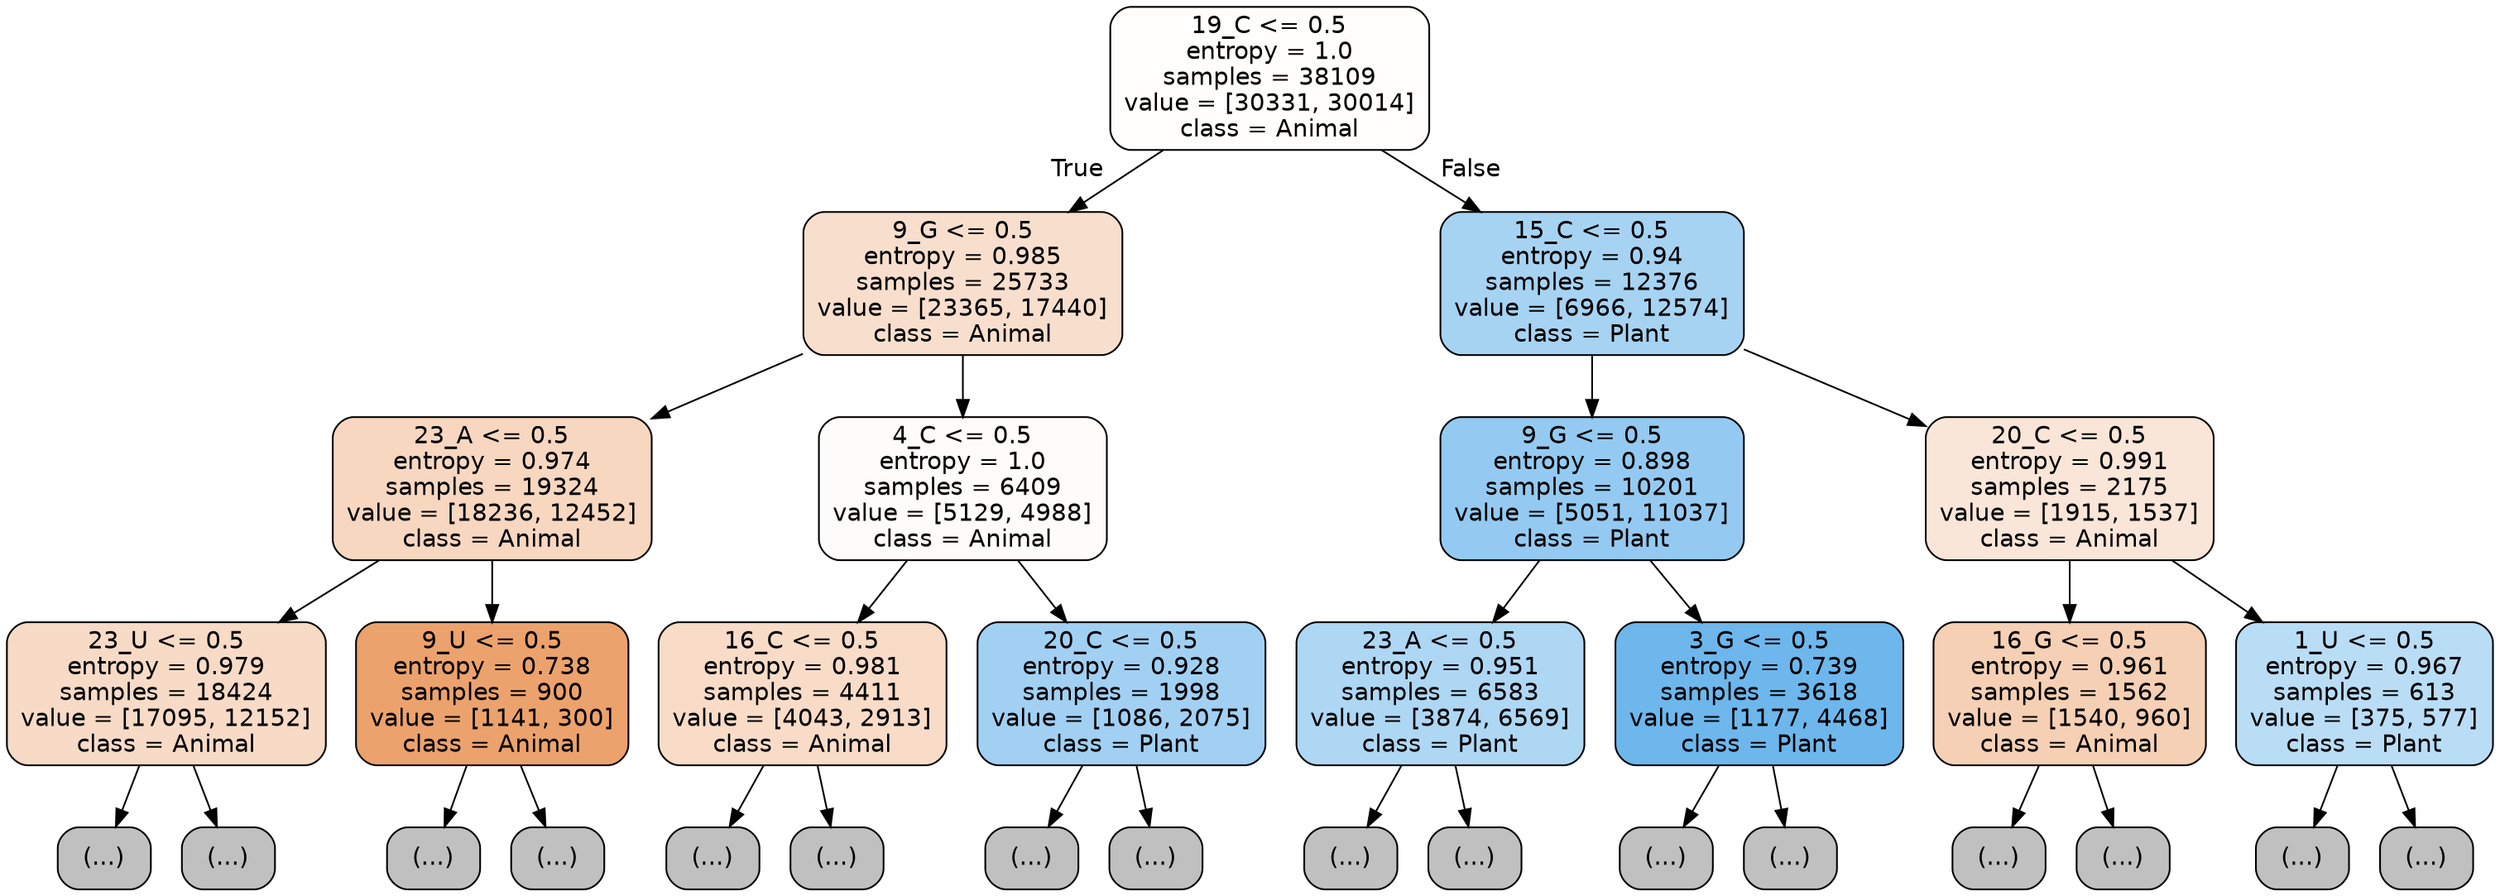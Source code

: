 digraph Tree {
node [shape=box, style="filled, rounded", color="black", fontname="helvetica"] ;
edge [fontname="helvetica"] ;
0 [label="19_C <= 0.5\nentropy = 1.0\nsamples = 38109\nvalue = [30331, 30014]\nclass = Animal", fillcolor="#fffefd"] ;
1 [label="9_G <= 0.5\nentropy = 0.985\nsamples = 25733\nvalue = [23365, 17440]\nclass = Animal", fillcolor="#f8dfcd"] ;
0 -> 1 [labeldistance=2.5, labelangle=45, headlabel="True"] ;
2 [label="23_A <= 0.5\nentropy = 0.974\nsamples = 19324\nvalue = [18236, 12452]\nclass = Animal", fillcolor="#f7d7c0"] ;
1 -> 2 ;
3 [label="23_U <= 0.5\nentropy = 0.979\nsamples = 18424\nvalue = [17095, 12152]\nclass = Animal", fillcolor="#f7dbc6"] ;
2 -> 3 ;
4 [label="(...)", fillcolor="#C0C0C0"] ;
3 -> 4 ;
8483 [label="(...)", fillcolor="#C0C0C0"] ;
3 -> 8483 ;
8928 [label="9_U <= 0.5\nentropy = 0.738\nsamples = 900\nvalue = [1141, 300]\nclass = Animal", fillcolor="#eca26d"] ;
2 -> 8928 ;
8929 [label="(...)", fillcolor="#C0C0C0"] ;
8928 -> 8929 ;
9172 [label="(...)", fillcolor="#C0C0C0"] ;
8928 -> 9172 ;
9345 [label="4_C <= 0.5\nentropy = 1.0\nsamples = 6409\nvalue = [5129, 4988]\nclass = Animal", fillcolor="#fefcfa"] ;
1 -> 9345 ;
9346 [label="16_C <= 0.5\nentropy = 0.981\nsamples = 4411\nvalue = [4043, 2913]\nclass = Animal", fillcolor="#f8dcc8"] ;
9345 -> 9346 ;
9347 [label="(...)", fillcolor="#C0C0C0"] ;
9346 -> 9347 ;
11406 [label="(...)", fillcolor="#C0C0C0"] ;
9346 -> 11406 ;
11899 [label="20_C <= 0.5\nentropy = 0.928\nsamples = 1998\nvalue = [1086, 2075]\nclass = Plant", fillcolor="#a1d0f3"] ;
9345 -> 11899 ;
11900 [label="(...)", fillcolor="#C0C0C0"] ;
11899 -> 11900 ;
12425 [label="(...)", fillcolor="#C0C0C0"] ;
11899 -> 12425 ;
12588 [label="15_C <= 0.5\nentropy = 0.94\nsamples = 12376\nvalue = [6966, 12574]\nclass = Plant", fillcolor="#a7d3f3"] ;
0 -> 12588 [labeldistance=2.5, labelangle=-45, headlabel="False"] ;
12589 [label="9_G <= 0.5\nentropy = 0.898\nsamples = 10201\nvalue = [5051, 11037]\nclass = Plant", fillcolor="#94caf1"] ;
12588 -> 12589 ;
12590 [label="23_A <= 0.5\nentropy = 0.951\nsamples = 6583\nvalue = [3874, 6569]\nclass = Plant", fillcolor="#aed7f4"] ;
12589 -> 12590 ;
12591 [label="(...)", fillcolor="#C0C0C0"] ;
12590 -> 12591 ;
14958 [label="(...)", fillcolor="#C0C0C0"] ;
12590 -> 14958 ;
15067 [label="3_G <= 0.5\nentropy = 0.739\nsamples = 3618\nvalue = [1177, 4468]\nclass = Plant", fillcolor="#6db7ec"] ;
12589 -> 15067 ;
15068 [label="(...)", fillcolor="#C0C0C0"] ;
15067 -> 15068 ;
15617 [label="(...)", fillcolor="#C0C0C0"] ;
15067 -> 15617 ;
15892 [label="20_C <= 0.5\nentropy = 0.991\nsamples = 2175\nvalue = [1915, 1537]\nclass = Animal", fillcolor="#fae6d8"] ;
12588 -> 15892 ;
15893 [label="16_G <= 0.5\nentropy = 0.961\nsamples = 1562\nvalue = [1540, 960]\nclass = Animal", fillcolor="#f5d0b4"] ;
15892 -> 15893 ;
15894 [label="(...)", fillcolor="#C0C0C0"] ;
15893 -> 15894 ;
16477 [label="(...)", fillcolor="#C0C0C0"] ;
15893 -> 16477 ;
16624 [label="1_U <= 0.5\nentropy = 0.967\nsamples = 613\nvalue = [375, 577]\nclass = Plant", fillcolor="#baddf6"] ;
15892 -> 16624 ;
16625 [label="(...)", fillcolor="#C0C0C0"] ;
16624 -> 16625 ;
16764 [label="(...)", fillcolor="#C0C0C0"] ;
16624 -> 16764 ;
}